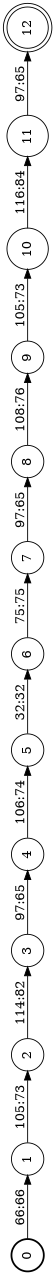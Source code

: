 digraph FST {
rankdir = LR;
size = "8.5,11";
center = 1;
orientation = Landscape;
ranksep = "0.4";
nodesep = "0.25";
0 [label = "0", shape = circle, style = bold, fontsize = 14]
	0 -> 1 [label = "66:66", fontsize = 14];
1 [label = "1", shape = circle, style = solid, fontsize = 14]
	1 -> 2 [label = "105:73", fontsize = 14];
2 [label = "2", shape = circle, style = solid, fontsize = 14]
	2 -> 3 [label = "114:82", fontsize = 14];
3 [label = "3", shape = circle, style = solid, fontsize = 14]
	3 -> 4 [label = "97:65", fontsize = 14];
4 [label = "4", shape = circle, style = solid, fontsize = 14]
	4 -> 5 [label = "106:74", fontsize = 14];
5 [label = "5", shape = circle, style = solid, fontsize = 14]
	5 -> 6 [label = "32:32", fontsize = 14];
6 [label = "6", shape = circle, style = solid, fontsize = 14]
	6 -> 7 [label = "75:75", fontsize = 14];
7 [label = "7", shape = circle, style = solid, fontsize = 14]
	7 -> 8 [label = "97:65", fontsize = 14];
8 [label = "8", shape = circle, style = solid, fontsize = 14]
	8 -> 9 [label = "108:76", fontsize = 14];
9 [label = "9", shape = circle, style = solid, fontsize = 14]
	9 -> 10 [label = "105:73", fontsize = 14];
10 [label = "10", shape = circle, style = solid, fontsize = 14]
	10 -> 11 [label = "116:84", fontsize = 14];
11 [label = "11", shape = circle, style = solid, fontsize = 14]
	11 -> 12 [label = "97:65", fontsize = 14];
12 [label = "12", shape = doublecircle, style = solid, fontsize = 14]
}